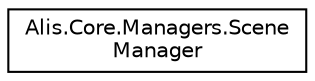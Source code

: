 digraph "Graphical Class Hierarchy"
{
 // LATEX_PDF_SIZE
  edge [fontname="Helvetica",fontsize="10",labelfontname="Helvetica",labelfontsize="10"];
  node [fontname="Helvetica",fontsize="10",shape=record];
  rankdir="LR";
  Node0 [label="Alis.Core.Managers.Scene\lManager",height=0.2,width=0.4,color="black", fillcolor="white", style="filled",URL="$class_alis_1_1_core_1_1_managers_1_1_scene_manager.html",tooltip=" "];
}
